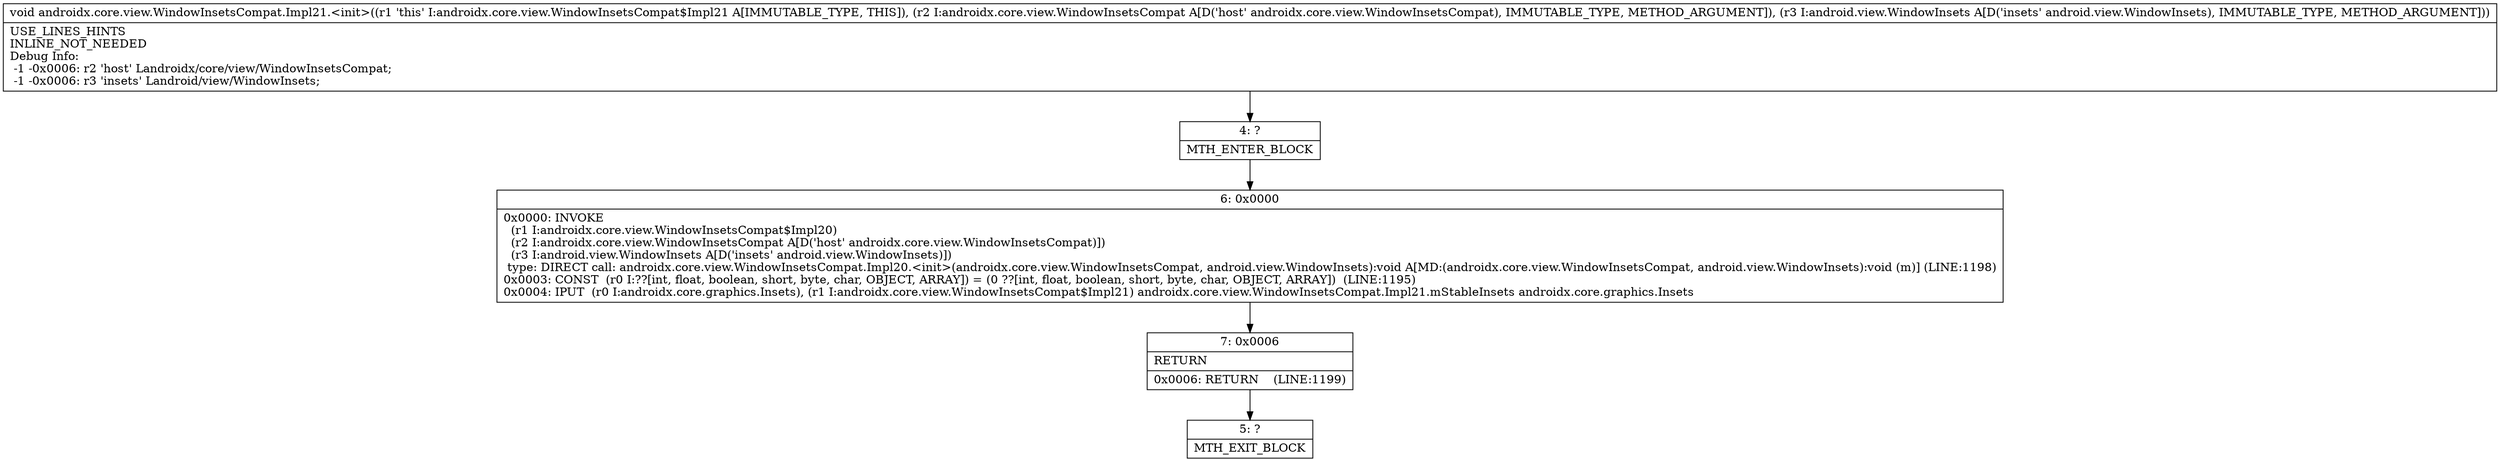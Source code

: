digraph "CFG forandroidx.core.view.WindowInsetsCompat.Impl21.\<init\>(Landroidx\/core\/view\/WindowInsetsCompat;Landroid\/view\/WindowInsets;)V" {
Node_4 [shape=record,label="{4\:\ ?|MTH_ENTER_BLOCK\l}"];
Node_6 [shape=record,label="{6\:\ 0x0000|0x0000: INVOKE  \l  (r1 I:androidx.core.view.WindowInsetsCompat$Impl20)\l  (r2 I:androidx.core.view.WindowInsetsCompat A[D('host' androidx.core.view.WindowInsetsCompat)])\l  (r3 I:android.view.WindowInsets A[D('insets' android.view.WindowInsets)])\l type: DIRECT call: androidx.core.view.WindowInsetsCompat.Impl20.\<init\>(androidx.core.view.WindowInsetsCompat, android.view.WindowInsets):void A[MD:(androidx.core.view.WindowInsetsCompat, android.view.WindowInsets):void (m)] (LINE:1198)\l0x0003: CONST  (r0 I:??[int, float, boolean, short, byte, char, OBJECT, ARRAY]) = (0 ??[int, float, boolean, short, byte, char, OBJECT, ARRAY])  (LINE:1195)\l0x0004: IPUT  (r0 I:androidx.core.graphics.Insets), (r1 I:androidx.core.view.WindowInsetsCompat$Impl21) androidx.core.view.WindowInsetsCompat.Impl21.mStableInsets androidx.core.graphics.Insets \l}"];
Node_7 [shape=record,label="{7\:\ 0x0006|RETURN\l|0x0006: RETURN    (LINE:1199)\l}"];
Node_5 [shape=record,label="{5\:\ ?|MTH_EXIT_BLOCK\l}"];
MethodNode[shape=record,label="{void androidx.core.view.WindowInsetsCompat.Impl21.\<init\>((r1 'this' I:androidx.core.view.WindowInsetsCompat$Impl21 A[IMMUTABLE_TYPE, THIS]), (r2 I:androidx.core.view.WindowInsetsCompat A[D('host' androidx.core.view.WindowInsetsCompat), IMMUTABLE_TYPE, METHOD_ARGUMENT]), (r3 I:android.view.WindowInsets A[D('insets' android.view.WindowInsets), IMMUTABLE_TYPE, METHOD_ARGUMENT]))  | USE_LINES_HINTS\lINLINE_NOT_NEEDED\lDebug Info:\l  \-1 \-0x0006: r2 'host' Landroidx\/core\/view\/WindowInsetsCompat;\l  \-1 \-0x0006: r3 'insets' Landroid\/view\/WindowInsets;\l}"];
MethodNode -> Node_4;Node_4 -> Node_6;
Node_6 -> Node_7;
Node_7 -> Node_5;
}

